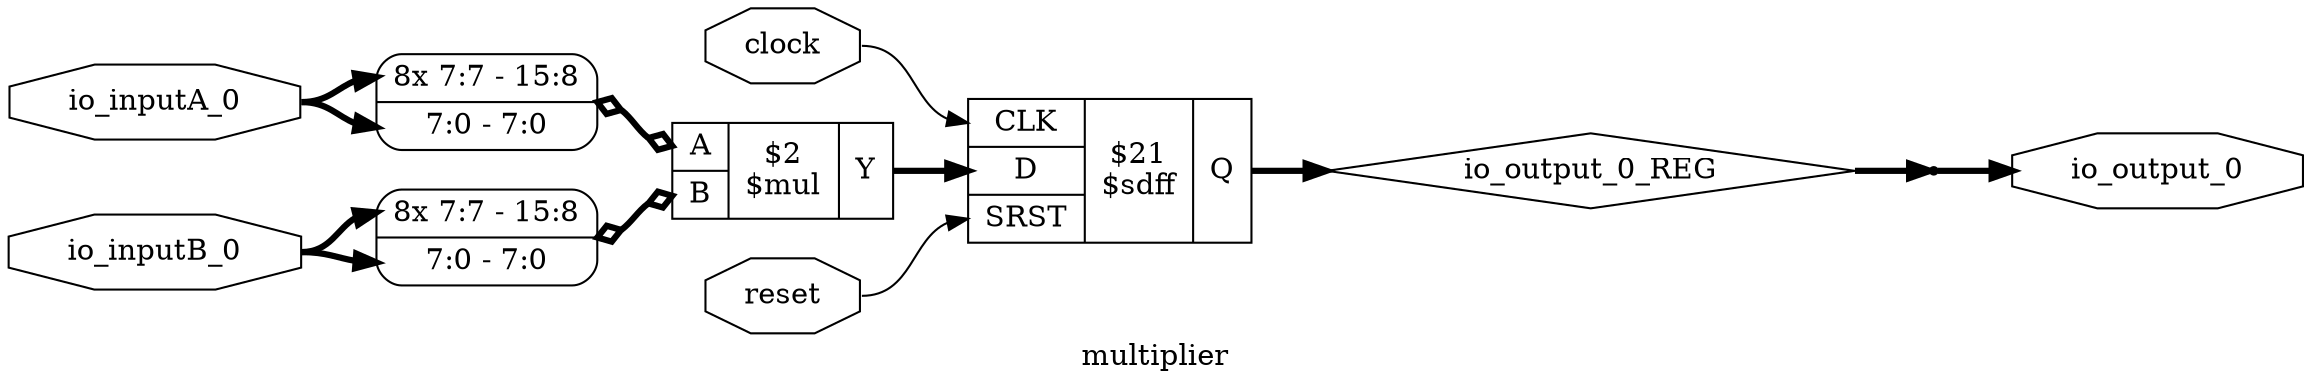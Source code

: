 digraph "multiplier" {
label="multiplier";
rankdir="LR";
remincross=true;
n2 [ shape=octagon, label="clock", color="black", fontcolor="black"];
n3 [ shape=octagon, label="io_inputA_0", color="black", fontcolor="black"];
n4 [ shape=octagon, label="io_inputB_0", color="black", fontcolor="black"];
n5 [ shape=octagon, label="io_output_0", color="black", fontcolor="black"];
n6 [ shape=diamond, label="io_output_0_REG", color="black", fontcolor="black"];
n7 [ shape=octagon, label="reset", color="black", fontcolor="black"];
c12 [ shape=record, label="{{<p8> CLK|<p9> D|<p10> SRST}|$21\n$sdff|{<p11> Q}}",  ];
c16 [ shape=record, label="{{<p13> A|<p14> B}|$2\n$mul|{<p15> Y}}",  ];
x0 [ shape=record, style=rounded, label="<s8> 8x 7:7 - 15:8 |<s0> 7:0 - 7:0 ", color="black", fontcolor="black" ];
x0:e -> c16:p13:w [arrowhead=odiamond, arrowtail=odiamond, dir=both, color="black", fontcolor="black", style="setlinewidth(3)", label=""];
x1 [ shape=record, style=rounded, label="<s8> 8x 7:7 - 15:8 |<s0> 7:0 - 7:0 ", color="black", fontcolor="black" ];
x1:e -> c16:p14:w [arrowhead=odiamond, arrowtail=odiamond, dir=both, color="black", fontcolor="black", style="setlinewidth(3)", label=""];
x2 [shape=point, ];
c16:p15:e -> c12:p9:w [color="black", fontcolor="black", style="setlinewidth(3)", label=""];
n2:e -> c12:p8:w [color="black", fontcolor="black", label=""];
n3:e -> x0:s0:w [color="black", fontcolor="black", style="setlinewidth(3)", label=""];
n3:e -> x0:s8:w [color="black", fontcolor="black", style="setlinewidth(3)", label=""];
n4:e -> x1:s0:w [color="black", fontcolor="black", style="setlinewidth(3)", label=""];
n4:e -> x1:s8:w [color="black", fontcolor="black", style="setlinewidth(3)", label=""];
x2:e -> n5:w [color="black", fontcolor="black", style="setlinewidth(3)", label=""];
c12:p11:e -> n6:w [color="black", fontcolor="black", style="setlinewidth(3)", label=""];
n6:e -> x2:w [color="black", fontcolor="black", style="setlinewidth(3)", label=""];
n7:e -> c12:p10:w [color="black", fontcolor="black", label=""];
}
digraph "processing_element" {
label="processing_element";
rankdir="LR";
remincross=true;
n1 [ shape=diamond, label="_multiplyResult_multiplier_io_output_0", color="black", fontcolor="black"];
n2 [ shape=octagon, label="clock", color="black", fontcolor="black"];
n3 [ shape=octagon, label="io_inputA_0", color="black", fontcolor="black"];
n4 [ shape=octagon, label="io_inputB_0", color="black", fontcolor="black"];
n5 [ shape=octagon, label="io_outputB_0", color="black", fontcolor="black"];
n6 [ shape=octagon, label="io_outputC", color="black", fontcolor="black"];
n7 [ shape=diamond, label="io_outputC_REG", color="black", fontcolor="black"];
n8 [ shape=octagon, label="io_propagateB", color="black", fontcolor="black"];
n9 [ shape=diamond, label="registerB_0", color="black", fontcolor="black"];
n10 [ shape=octagon, label="reset", color="black", fontcolor="black"];
c16 [ shape=record, label="{{<p11> CLK|<p12> D|<p13> EN|<p14> SRST}|$19\n$sdffe|{<p15> Q}}",  ];
c17 [ shape=record, label="{{<p11> CLK|<p12> D|<p14> SRST}|$20\n$sdff|{<p15> Q}}",  ];
c19 [ shape=record, label="{{<p2> clock|<p3> io_inputA_0|<p4> io_inputB_0|<p10> reset}|multiplyResult_multiplier\nmultiplier|{<p18> io_output_0}}",  ];
x0 [shape=point, ];
x1 [shape=point, ];
c19:p18:e -> n1:w [color="black", fontcolor="black", style="setlinewidth(3)", label=""];
n1:e -> c17:p12:w [color="black", fontcolor="black", style="setlinewidth(3)", label=""];
n10:e -> c16:p14:w [color="black", fontcolor="black", label=""];
n10:e -> c17:p14:w [color="black", fontcolor="black", label=""];
n10:e -> c19:p10:w [color="black", fontcolor="black", label=""];
n2:e -> c16:p11:w [color="black", fontcolor="black", label=""];
n2:e -> c17:p11:w [color="black", fontcolor="black", label=""];
n2:e -> c19:p2:w [color="black", fontcolor="black", label=""];
n3:e -> c19:p3:w [color="black", fontcolor="black", style="setlinewidth(3)", label=""];
n4:e -> c16:p12:w [color="black", fontcolor="black", style="setlinewidth(3)", label=""];
x0:e -> n5:w [color="black", fontcolor="black", style="setlinewidth(3)", label=""];
x1:e -> n6:w [color="black", fontcolor="black", style="setlinewidth(3)", label=""];
c17:p15:e -> n7:w [color="black", fontcolor="black", style="setlinewidth(3)", label=""];
n7:e -> x1:w [color="black", fontcolor="black", style="setlinewidth(3)", label=""];
n8:e -> c16:p13:w [color="black", fontcolor="black", label=""];
c16:p15:e -> n9:w [color="black", fontcolor="black", style="setlinewidth(3)", label=""];
n9:e -> c19:p4:w [color="black", fontcolor="black", style="setlinewidth(3)", label=""];
n9:e -> x0:w [color="black", fontcolor="black", style="setlinewidth(3)", label=""];
}
